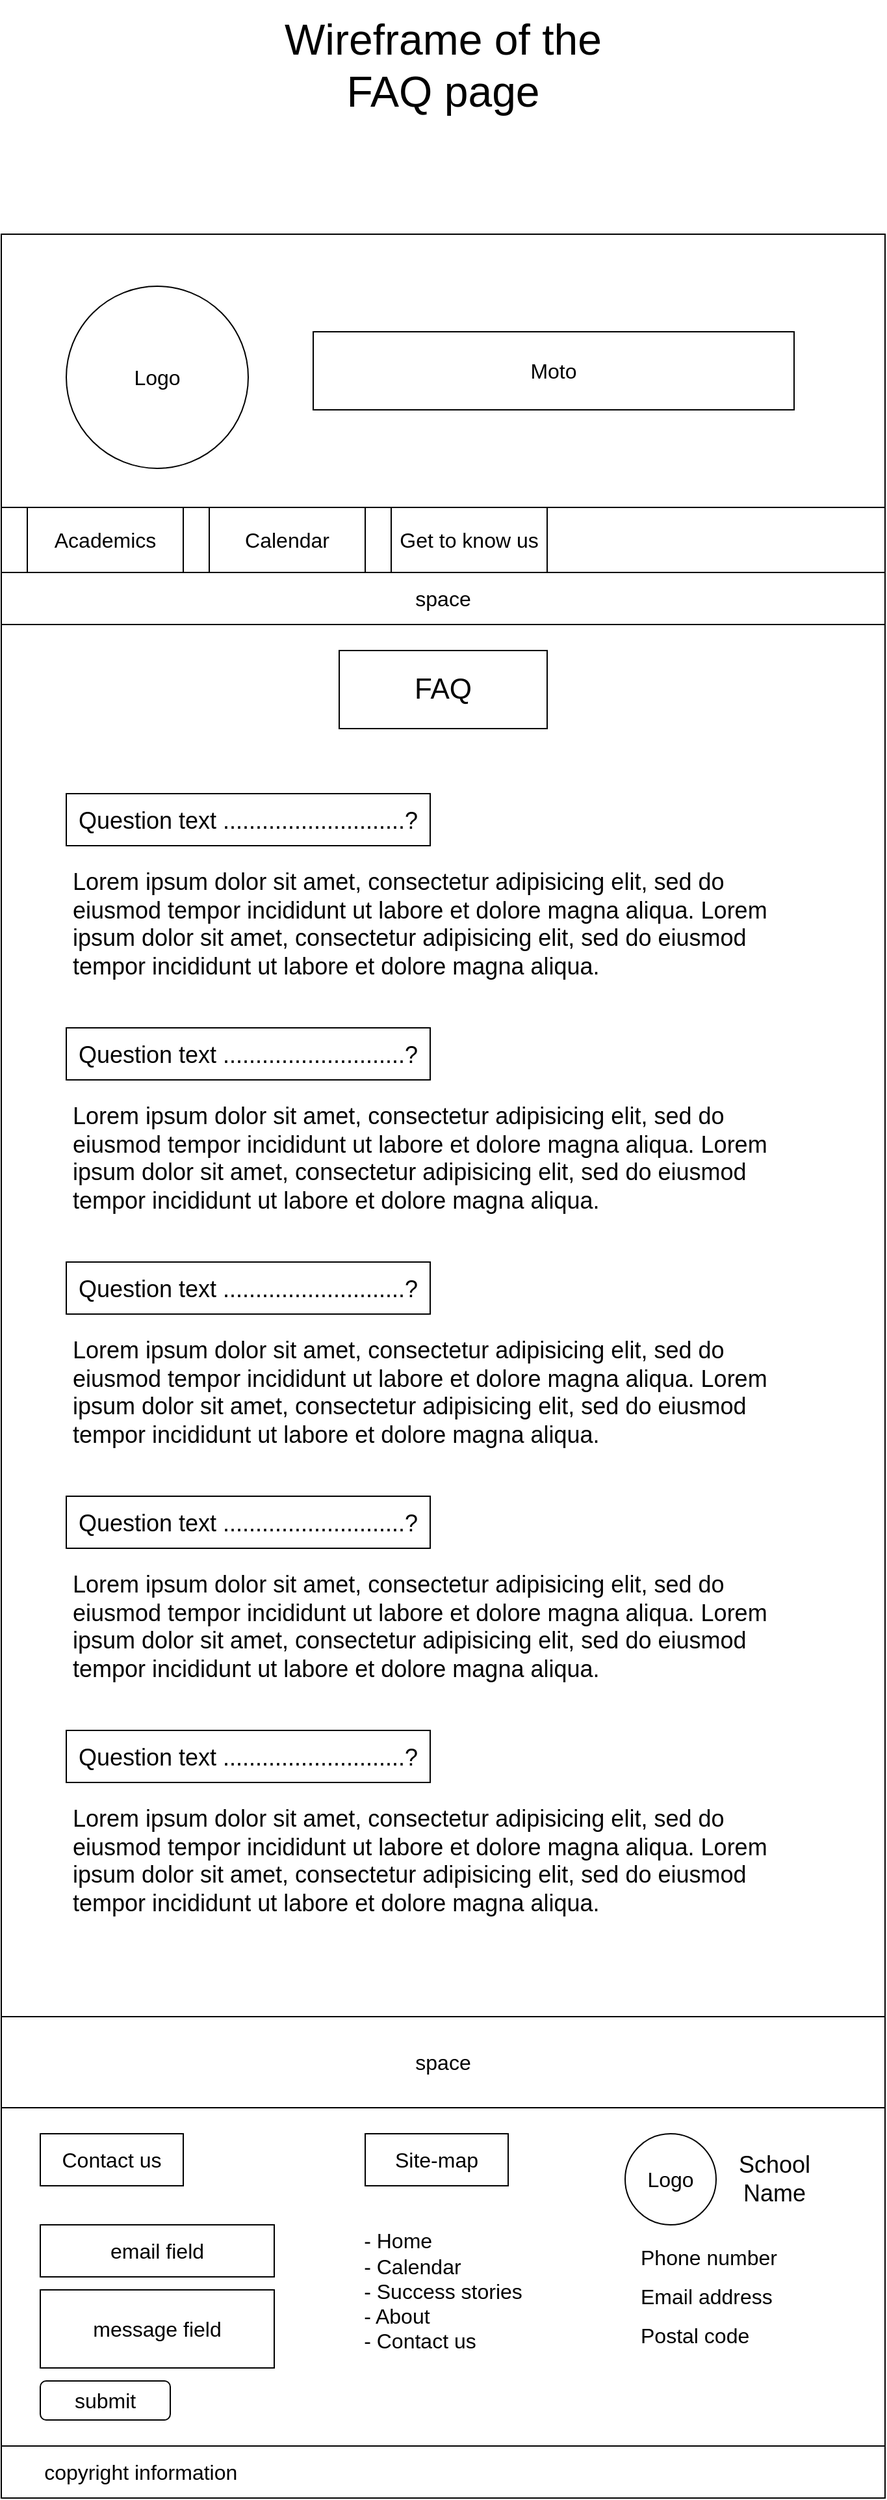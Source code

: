 <mxfile version="20.6.1" type="github">
  <diagram id="zjbsmMx9dNUYekVJXI4S" name="Page-1">
    <mxGraphModel dx="68" dy="993" grid="1" gridSize="10" guides="1" tooltips="1" connect="1" arrows="1" fold="1" page="0" pageScale="1" pageWidth="850" pageHeight="1100" math="0" shadow="0">
      <root>
        <mxCell id="0" />
        <mxCell id="1" parent="0" />
        <mxCell id="_Qzaa5entBogjLJZciO9-70" value="&lt;font style=&quot;font-size: 33px;&quot;&gt;Wireframe of the FAQ page&lt;/font&gt;" style="text;html=1;strokeColor=none;fillColor=none;align=center;verticalAlign=middle;whiteSpace=wrap;rounded=0;fontSize=16;" parent="1" vertex="1">
          <mxGeometry x="1140" y="-60" width="320" height="100" as="geometry" />
        </mxCell>
        <mxCell id="n9gxtpOUhnoq1fCZNvoi-1" value="" style="rounded=0;whiteSpace=wrap;html=1;" parent="1" vertex="1">
          <mxGeometry x="960" y="120" width="680" height="210" as="geometry" />
        </mxCell>
        <mxCell id="n9gxtpOUhnoq1fCZNvoi-2" value="&lt;font style=&quot;font-size: 16px;&quot;&gt;Logo&lt;/font&gt;" style="ellipse;whiteSpace=wrap;html=1;aspect=fixed;" parent="1" vertex="1">
          <mxGeometry x="1010" y="160" width="140" height="140" as="geometry" />
        </mxCell>
        <mxCell id="n9gxtpOUhnoq1fCZNvoi-3" value="Moto" style="rounded=0;whiteSpace=wrap;html=1;fontSize=16;" parent="1" vertex="1">
          <mxGeometry x="1200" y="195" width="370" height="60" as="geometry" />
        </mxCell>
        <mxCell id="n9gxtpOUhnoq1fCZNvoi-4" value="" style="rounded=0;whiteSpace=wrap;html=1;fontSize=16;" parent="1" vertex="1">
          <mxGeometry x="960" y="330" width="680" height="50" as="geometry" />
        </mxCell>
        <mxCell id="n9gxtpOUhnoq1fCZNvoi-5" value="Academics" style="rounded=0;whiteSpace=wrap;html=1;fontSize=16;" parent="1" vertex="1">
          <mxGeometry x="980" y="330" width="120" height="50" as="geometry" />
        </mxCell>
        <mxCell id="n9gxtpOUhnoq1fCZNvoi-6" value="Calendar" style="rounded=0;whiteSpace=wrap;html=1;fontSize=16;" parent="1" vertex="1">
          <mxGeometry x="1120" y="330" width="120" height="50" as="geometry" />
        </mxCell>
        <mxCell id="n9gxtpOUhnoq1fCZNvoi-9" value="space" style="rounded=0;whiteSpace=wrap;html=1;fontSize=16;" parent="1" vertex="1">
          <mxGeometry x="960" y="380" width="680" height="40" as="geometry" />
        </mxCell>
        <mxCell id="n9gxtpOUhnoq1fCZNvoi-10" value="Get to know us" style="rounded=0;whiteSpace=wrap;html=1;fontSize=16;" parent="1" vertex="1">
          <mxGeometry x="1260" y="330" width="120" height="50" as="geometry" />
        </mxCell>
        <mxCell id="n9gxtpOUhnoq1fCZNvoi-11" value="" style="rounded=0;whiteSpace=wrap;html=1;" parent="1" vertex="1">
          <mxGeometry x="960" y="420" width="680" height="1070" as="geometry" />
        </mxCell>
        <mxCell id="n9gxtpOUhnoq1fCZNvoi-13" value="&lt;font style=&quot;font-size: 22px;&quot;&gt;FAQ&lt;/font&gt;" style="rounded=0;whiteSpace=wrap;html=1;" parent="1" vertex="1">
          <mxGeometry x="1220" y="440" width="160" height="60" as="geometry" />
        </mxCell>
        <mxCell id="n9gxtpOUhnoq1fCZNvoi-110" value="&lt;font style=&quot;font-size: 18px;&quot;&gt;Question text ............................?&lt;/font&gt;" style="rounded=0;whiteSpace=wrap;html=1;fontSize=22;" parent="1" vertex="1">
          <mxGeometry x="1010" y="550" width="280" height="40" as="geometry" />
        </mxCell>
        <mxCell id="n9gxtpOUhnoq1fCZNvoi-111" value="&lt;p&gt;Lorem ipsum dolor sit amet, consectetur adipisicing elit, sed do eiusmod tempor incididunt ut labore et dolore magna aliqua. Lorem ipsum dolor sit amet, consectetur adipisicing elit, sed do eiusmod tempor incididunt ut labore et dolore magna aliqua.&lt;/p&gt;" style="text;html=1;strokeColor=none;fillColor=none;spacing=5;spacingTop=-20;whiteSpace=wrap;overflow=hidden;rounded=0;fontSize=18;" parent="1" vertex="1">
          <mxGeometry x="1010" y="600" width="560" height="110" as="geometry" />
        </mxCell>
        <mxCell id="n9gxtpOUhnoq1fCZNvoi-112" value="&lt;font style=&quot;font-size: 18px;&quot;&gt;Question text ............................?&lt;/font&gt;" style="rounded=0;whiteSpace=wrap;html=1;fontSize=22;" parent="1" vertex="1">
          <mxGeometry x="1010" y="730" width="280" height="40" as="geometry" />
        </mxCell>
        <mxCell id="n9gxtpOUhnoq1fCZNvoi-113" value="&lt;p&gt;Lorem ipsum dolor sit amet, consectetur adipisicing elit, sed do eiusmod tempor incididunt ut labore et dolore magna aliqua. Lorem ipsum dolor sit amet, consectetur adipisicing elit, sed do eiusmod tempor incididunt ut labore et dolore magna aliqua.&lt;/p&gt;" style="text;html=1;strokeColor=none;fillColor=none;spacing=5;spacingTop=-20;whiteSpace=wrap;overflow=hidden;rounded=0;fontSize=18;" parent="1" vertex="1">
          <mxGeometry x="1010" y="780" width="560" height="110" as="geometry" />
        </mxCell>
        <mxCell id="n9gxtpOUhnoq1fCZNvoi-114" value="&lt;font style=&quot;font-size: 18px;&quot;&gt;Question text ............................?&lt;/font&gt;" style="rounded=0;whiteSpace=wrap;html=1;fontSize=22;" parent="1" vertex="1">
          <mxGeometry x="1010" y="910" width="280" height="40" as="geometry" />
        </mxCell>
        <mxCell id="n9gxtpOUhnoq1fCZNvoi-115" value="&lt;p&gt;Lorem ipsum dolor sit amet, consectetur adipisicing elit, sed do eiusmod tempor incididunt ut labore et dolore magna aliqua. Lorem ipsum dolor sit amet, consectetur adipisicing elit, sed do eiusmod tempor incididunt ut labore et dolore magna aliqua.&lt;/p&gt;" style="text;html=1;strokeColor=none;fillColor=none;spacing=5;spacingTop=-20;whiteSpace=wrap;overflow=hidden;rounded=0;fontSize=18;" parent="1" vertex="1">
          <mxGeometry x="1010" y="960" width="560" height="110" as="geometry" />
        </mxCell>
        <mxCell id="n9gxtpOUhnoq1fCZNvoi-118" value="&lt;font style=&quot;font-size: 18px;&quot;&gt;Question text ............................?&lt;/font&gt;" style="rounded=0;whiteSpace=wrap;html=1;fontSize=22;" parent="1" vertex="1">
          <mxGeometry x="1010" y="1090" width="280" height="40" as="geometry" />
        </mxCell>
        <mxCell id="n9gxtpOUhnoq1fCZNvoi-119" value="&lt;p&gt;Lorem ipsum dolor sit amet, consectetur adipisicing elit, sed do eiusmod tempor incididunt ut labore et dolore magna aliqua. Lorem ipsum dolor sit amet, consectetur adipisicing elit, sed do eiusmod tempor incididunt ut labore et dolore magna aliqua.&lt;/p&gt;" style="text;html=1;strokeColor=none;fillColor=none;spacing=5;spacingTop=-20;whiteSpace=wrap;overflow=hidden;rounded=0;fontSize=18;" parent="1" vertex="1">
          <mxGeometry x="1010" y="1140" width="560" height="110" as="geometry" />
        </mxCell>
        <mxCell id="n9gxtpOUhnoq1fCZNvoi-120" value="&lt;font style=&quot;font-size: 18px;&quot;&gt;Question text ............................?&lt;/font&gt;" style="rounded=0;whiteSpace=wrap;html=1;fontSize=22;" parent="1" vertex="1">
          <mxGeometry x="1010" y="1270" width="280" height="40" as="geometry" />
        </mxCell>
        <mxCell id="n9gxtpOUhnoq1fCZNvoi-121" value="&lt;p&gt;Lorem ipsum dolor sit amet, consectetur adipisicing elit, sed do eiusmod tempor incididunt ut labore et dolore magna aliqua. Lorem ipsum dolor sit amet, consectetur adipisicing elit, sed do eiusmod tempor incididunt ut labore et dolore magna aliqua.&lt;/p&gt;" style="text;html=1;strokeColor=none;fillColor=none;spacing=5;spacingTop=-20;whiteSpace=wrap;overflow=hidden;rounded=0;fontSize=18;" parent="1" vertex="1">
          <mxGeometry x="1010" y="1320" width="560" height="110" as="geometry" />
        </mxCell>
        <mxCell id="n9gxtpOUhnoq1fCZNvoi-122" value="space" style="rounded=0;whiteSpace=wrap;html=1;fontSize=16;" parent="1" vertex="1">
          <mxGeometry x="960" y="1490" width="680" height="70" as="geometry" />
        </mxCell>
        <mxCell id="n9gxtpOUhnoq1fCZNvoi-123" value="" style="rounded=0;whiteSpace=wrap;html=1;fontSize=16;" parent="1" vertex="1">
          <mxGeometry x="960" y="1560" width="680" height="260" as="geometry" />
        </mxCell>
        <mxCell id="n9gxtpOUhnoq1fCZNvoi-124" value="Contact us" style="rounded=0;whiteSpace=wrap;html=1;fontSize=16;" parent="1" vertex="1">
          <mxGeometry x="990" y="1580" width="110" height="40" as="geometry" />
        </mxCell>
        <mxCell id="n9gxtpOUhnoq1fCZNvoi-125" value="email field" style="rounded=0;whiteSpace=wrap;html=1;fontSize=16;" parent="1" vertex="1">
          <mxGeometry x="990" y="1650" width="180" height="40" as="geometry" />
        </mxCell>
        <mxCell id="n9gxtpOUhnoq1fCZNvoi-126" value="message field" style="rounded=0;whiteSpace=wrap;html=1;fontSize=16;" parent="1" vertex="1">
          <mxGeometry x="990" y="1700" width="180" height="60" as="geometry" />
        </mxCell>
        <mxCell id="n9gxtpOUhnoq1fCZNvoi-127" value="submit" style="rounded=1;whiteSpace=wrap;html=1;fontSize=16;" parent="1" vertex="1">
          <mxGeometry x="990" y="1770" width="100" height="30" as="geometry" />
        </mxCell>
        <mxCell id="n9gxtpOUhnoq1fCZNvoi-128" value="Site-map" style="rounded=0;whiteSpace=wrap;html=1;fontSize=16;" parent="1" vertex="1">
          <mxGeometry x="1240" y="1580" width="110" height="40" as="geometry" />
        </mxCell>
        <mxCell id="n9gxtpOUhnoq1fCZNvoi-129" value="&lt;div align=&quot;left&quot;&gt;- Home&lt;/div&gt;&lt;div align=&quot;left&quot;&gt;- Calendar&lt;/div&gt;&lt;div align=&quot;left&quot;&gt;- Success stories&lt;br&gt;&lt;/div&gt;&lt;div align=&quot;left&quot;&gt;- About&lt;/div&gt;&lt;div align=&quot;left&quot;&gt;- Contact us&lt;/div&gt;&lt;div&gt;&lt;br&gt;&lt;/div&gt;&lt;div&gt;&lt;br&gt;&lt;/div&gt;" style="text;html=1;strokeColor=none;fillColor=none;align=center;verticalAlign=middle;whiteSpace=wrap;rounded=0;fontSize=16;" parent="1" vertex="1">
          <mxGeometry x="1230" y="1650" width="140" height="140" as="geometry" />
        </mxCell>
        <mxCell id="n9gxtpOUhnoq1fCZNvoi-130" value="Logo" style="ellipse;whiteSpace=wrap;html=1;aspect=fixed;fontSize=16;" parent="1" vertex="1">
          <mxGeometry x="1440" y="1580" width="70" height="70" as="geometry" />
        </mxCell>
        <mxCell id="n9gxtpOUhnoq1fCZNvoi-131" value="&lt;font style=&quot;font-size: 18px;&quot;&gt;School Name&lt;/font&gt;" style="text;html=1;strokeColor=none;fillColor=none;align=center;verticalAlign=middle;whiteSpace=wrap;rounded=0;fontSize=16;" parent="1" vertex="1">
          <mxGeometry x="1510" y="1585" width="90" height="60" as="geometry" />
        </mxCell>
        <mxCell id="n9gxtpOUhnoq1fCZNvoi-132" value="&lt;div align=&quot;left&quot;&gt;&lt;font style=&quot;font-size: 16px;&quot;&gt;Phone number&lt;/font&gt;&lt;/div&gt;" style="text;html=1;strokeColor=none;fillColor=none;align=left;verticalAlign=middle;whiteSpace=wrap;rounded=0;fontSize=18;" parent="1" vertex="1">
          <mxGeometry x="1450" y="1660" width="135" height="30" as="geometry" />
        </mxCell>
        <mxCell id="n9gxtpOUhnoq1fCZNvoi-133" value="&lt;div style=&quot;font-size: 16px;&quot; align=&quot;left&quot;&gt;&lt;font style=&quot;font-size: 16px;&quot;&gt;Email address&lt;br&gt;&lt;/font&gt;&lt;/div&gt;" style="text;html=1;strokeColor=none;fillColor=none;align=left;verticalAlign=middle;whiteSpace=wrap;rounded=0;fontSize=18;" parent="1" vertex="1">
          <mxGeometry x="1450" y="1690" width="135" height="30" as="geometry" />
        </mxCell>
        <mxCell id="n9gxtpOUhnoq1fCZNvoi-134" value="&lt;font style=&quot;font-size: 16px;&quot;&gt;Postal code&lt;/font&gt;" style="text;html=1;strokeColor=none;fillColor=none;align=left;verticalAlign=middle;whiteSpace=wrap;rounded=0;fontSize=18;" parent="1" vertex="1">
          <mxGeometry x="1450" y="1720" width="135" height="30" as="geometry" />
        </mxCell>
        <mxCell id="n9gxtpOUhnoq1fCZNvoi-135" value="&lt;div align=&quot;left&quot;&gt;&amp;nbsp;&amp;nbsp;&amp;nbsp;&amp;nbsp;&amp;nbsp;&amp;nbsp; copyright information&lt;br&gt;&lt;/div&gt;" style="rounded=0;whiteSpace=wrap;html=1;fontSize=16;align=left;" parent="1" vertex="1">
          <mxGeometry x="960" y="1820" width="680" height="40" as="geometry" />
        </mxCell>
      </root>
    </mxGraphModel>
  </diagram>
</mxfile>
